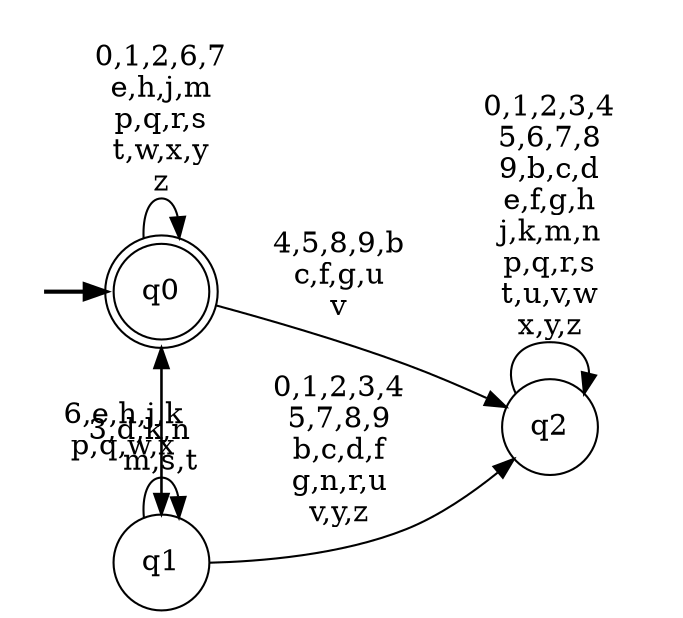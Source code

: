 digraph BlueStar {
__start0 [style = invis, shape = none, label = "", width = 0, height = 0];

rankdir=LR;
size="8,5";

s0 [style="rounded,filled", color="black", fillcolor="white" shape="doublecircle", label="q0"];
s1 [style="filled", color="black", fillcolor="white" shape="circle", label="q1"];
s2 [style="filled", color="black", fillcolor="white" shape="circle", label="q2"];
subgraph cluster_main { 
	graph [pad=".75", ranksep="0.15", nodesep="0.15"];
	 style=invis; 
	__start0 -> s0 [penwidth=2];
}
s0 -> s0 [label="0,1,2,6,7\ne,h,j,m\np,q,r,s\nt,w,x,y\nz"];
s0 -> s1 [label="3,d,k,n"];
s0 -> s2 [label="4,5,8,9,b\nc,f,g,u\nv"];
s1 -> s0 [label="6,e,h,j,k\np,q,w,x"];
s1 -> s1 [label="m,s,t"];
s1 -> s2 [label="0,1,2,3,4\n5,7,8,9\nb,c,d,f\ng,n,r,u\nv,y,z"];
s2 -> s2 [label="0,1,2,3,4\n5,6,7,8\n9,b,c,d\ne,f,g,h\nj,k,m,n\np,q,r,s\nt,u,v,w\nx,y,z"];

}